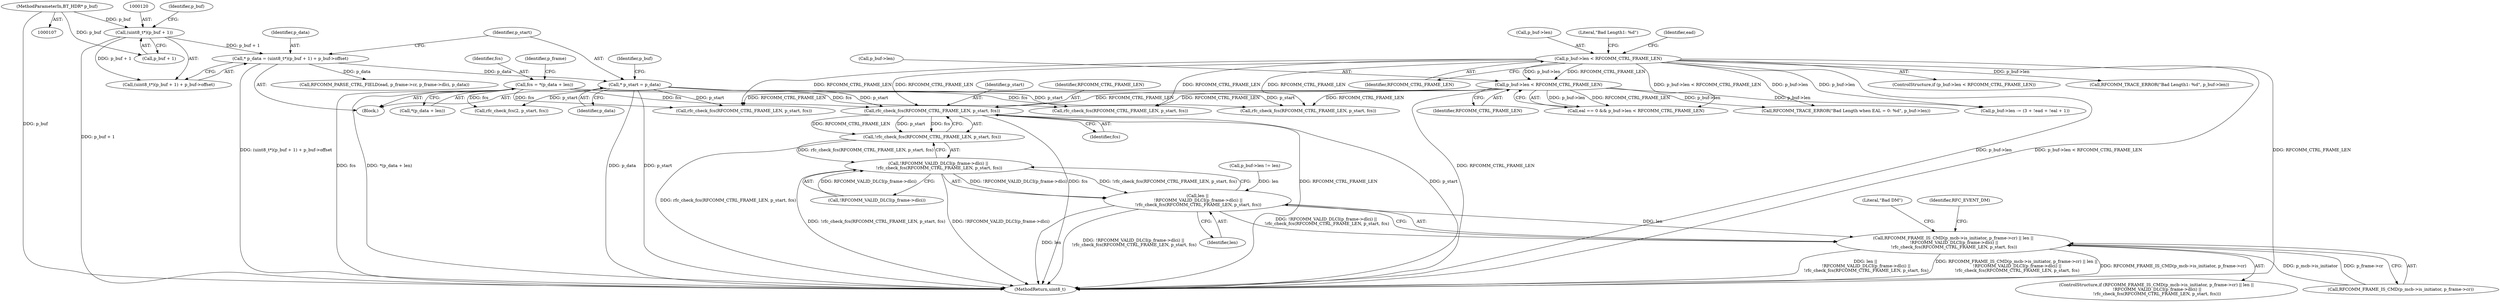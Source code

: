 digraph "0_Android_9fe27a9b445f7e911286ed31c1087ceac567736b@pointer" {
"1000406" [label="(Call,rfc_check_fcs(RFCOMM_CTRL_FRAME_LEN, p_start, fcs))"];
"1000190" [label="(Call,p_buf->len < RFCOMM_CTRL_FRAME_LEN)"];
"1000133" [label="(Call,p_buf->len < RFCOMM_CTRL_FRAME_LEN)"];
"1000128" [label="(Call,* p_start = p_data)"];
"1000116" [label="(Call,* p_data = (uint8_t*)(p_buf + 1) + p_buf->offset)"];
"1000119" [label="(Call,(uint8_t*)(p_buf + 1))"];
"1000110" [label="(MethodParameterIn,BT_HDR* p_buf)"];
"1000304" [label="(Call,fcs = *(p_data + len))"];
"1000405" [label="(Call,!rfc_check_fcs(RFCOMM_CTRL_FRAME_LEN, p_start, fcs))"];
"1000399" [label="(Call,!RFCOMM_VALID_DLCI(p_frame->dlci) ||\n !rfc_check_fcs(RFCOMM_CTRL_FRAME_LEN, p_start, fcs))"];
"1000397" [label="(Call,len ||\n !RFCOMM_VALID_DLCI(p_frame->dlci) ||\n !rfc_check_fcs(RFCOMM_CTRL_FRAME_LEN, p_start, fcs))"];
"1000389" [label="(Call,RFCOMM_FRAME_IS_CMD(p_mcb->is_initiator, p_frame->cr) || len ||\n !RFCOMM_VALID_DLCI(p_frame->dlci) ||\n !rfc_check_fcs(RFCOMM_CTRL_FRAME_LEN, p_start, fcs))"];
"1000409" [label="(Identifier,fcs)"];
"1000117" [label="(Identifier,p_data)"];
"1000119" [label="(Call,(uint8_t*)(p_buf + 1))"];
"1000140" [label="(Literal,\"Bad Length1: %d\")"];
"1000110" [label="(MethodParameterIn,BT_HDR* p_buf)"];
"1000417" [label="(Identifier,RFC_EVENT_DM)"];
"1000412" [label="(Literal,\"Bad DM\")"];
"1000408" [label="(Identifier,p_start)"];
"1000118" [label="(Call,(uint8_t*)(p_buf + 1) + p_buf->offset)"];
"1000186" [label="(Call,eal == 0 && p_buf->len < RFCOMM_CTRL_FRAME_LEN)"];
"1000405" [label="(Call,!rfc_check_fcs(RFCOMM_CTRL_FRAME_LEN, p_start, fcs))"];
"1000375" [label="(Call,rfc_check_fcs(RFCOMM_CTRL_FRAME_LEN, p_start, fcs))"];
"1000312" [label="(Identifier,p_frame)"];
"1000129" [label="(Identifier,p_start)"];
"1000135" [label="(Identifier,p_buf)"];
"1000497" [label="(MethodReturn,uint8_t)"];
"1000219" [label="(Call,p_buf->len -= (3 + !ead + !eal + 1))"];
"1000147" [label="(Identifier,ead)"];
"1000111" [label="(Block,)"];
"1000397" [label="(Call,len ||\n !RFCOMM_VALID_DLCI(p_frame->dlci) ||\n !rfc_check_fcs(RFCOMM_CTRL_FRAME_LEN, p_start, fcs))"];
"1000469" [label="(Call,rfc_check_fcs(2, p_start, fcs))"];
"1000209" [label="(Call,RFCOMM_TRACE_ERROR(\"Bad Length when EAL = 0: %d\", p_buf->len))"];
"1000406" [label="(Call,rfc_check_fcs(RFCOMM_CTRL_FRAME_LEN, p_start, fcs))"];
"1000290" [label="(Call,p_buf->len != len)"];
"1000133" [label="(Call,p_buf->len < RFCOMM_CTRL_FRAME_LEN)"];
"1000442" [label="(Call,rfc_check_fcs(RFCOMM_CTRL_FRAME_LEN, p_start, fcs))"];
"1000134" [label="(Call,p_buf->len)"];
"1000407" [label="(Identifier,RFCOMM_CTRL_FRAME_LEN)"];
"1000339" [label="(Call,rfc_check_fcs(RFCOMM_CTRL_FRAME_LEN, p_start, fcs))"];
"1000305" [label="(Identifier,fcs)"];
"1000128" [label="(Call,* p_start = p_data)"];
"1000398" [label="(Identifier,len)"];
"1000304" [label="(Call,fcs = *(p_data + len))"];
"1000132" [label="(ControlStructure,if (p_buf->len < RFCOMM_CTRL_FRAME_LEN))"];
"1000125" [label="(Identifier,p_buf)"];
"1000116" [label="(Call,* p_data = (uint8_t*)(p_buf + 1) + p_buf->offset)"];
"1000139" [label="(Call,RFCOMM_TRACE_ERROR(\"Bad Length1: %d\", p_buf->len))"];
"1000306" [label="(Call,*(p_data + len))"];
"1000137" [label="(Identifier,RFCOMM_CTRL_FRAME_LEN)"];
"1000191" [label="(Call,p_buf->len)"];
"1000390" [label="(Call,RFCOMM_FRAME_IS_CMD(p_mcb->is_initiator, p_frame->cr))"];
"1000146" [label="(Call,RFCOMM_PARSE_CTRL_FIELD(ead, p_frame->cr, p_frame->dlci, p_data))"];
"1000388" [label="(ControlStructure,if (RFCOMM_FRAME_IS_CMD(p_mcb->is_initiator, p_frame->cr) || len ||\n !RFCOMM_VALID_DLCI(p_frame->dlci) ||\n !rfc_check_fcs(RFCOMM_CTRL_FRAME_LEN, p_start, fcs)))"];
"1000130" [label="(Identifier,p_data)"];
"1000389" [label="(Call,RFCOMM_FRAME_IS_CMD(p_mcb->is_initiator, p_frame->cr) || len ||\n !RFCOMM_VALID_DLCI(p_frame->dlci) ||\n !rfc_check_fcs(RFCOMM_CTRL_FRAME_LEN, p_start, fcs))"];
"1000121" [label="(Call,p_buf + 1)"];
"1000194" [label="(Identifier,RFCOMM_CTRL_FRAME_LEN)"];
"1000190" [label="(Call,p_buf->len < RFCOMM_CTRL_FRAME_LEN)"];
"1000399" [label="(Call,!RFCOMM_VALID_DLCI(p_frame->dlci) ||\n !rfc_check_fcs(RFCOMM_CTRL_FRAME_LEN, p_start, fcs))"];
"1000400" [label="(Call,!RFCOMM_VALID_DLCI(p_frame->dlci))"];
"1000406" -> "1000405"  [label="AST: "];
"1000406" -> "1000409"  [label="CFG: "];
"1000407" -> "1000406"  [label="AST: "];
"1000408" -> "1000406"  [label="AST: "];
"1000409" -> "1000406"  [label="AST: "];
"1000405" -> "1000406"  [label="CFG: "];
"1000406" -> "1000497"  [label="DDG: fcs"];
"1000406" -> "1000497"  [label="DDG: RFCOMM_CTRL_FRAME_LEN"];
"1000406" -> "1000497"  [label="DDG: p_start"];
"1000406" -> "1000405"  [label="DDG: RFCOMM_CTRL_FRAME_LEN"];
"1000406" -> "1000405"  [label="DDG: p_start"];
"1000406" -> "1000405"  [label="DDG: fcs"];
"1000190" -> "1000406"  [label="DDG: RFCOMM_CTRL_FRAME_LEN"];
"1000133" -> "1000406"  [label="DDG: RFCOMM_CTRL_FRAME_LEN"];
"1000128" -> "1000406"  [label="DDG: p_start"];
"1000304" -> "1000406"  [label="DDG: fcs"];
"1000190" -> "1000186"  [label="AST: "];
"1000190" -> "1000194"  [label="CFG: "];
"1000191" -> "1000190"  [label="AST: "];
"1000194" -> "1000190"  [label="AST: "];
"1000186" -> "1000190"  [label="CFG: "];
"1000190" -> "1000497"  [label="DDG: RFCOMM_CTRL_FRAME_LEN"];
"1000190" -> "1000186"  [label="DDG: p_buf->len"];
"1000190" -> "1000186"  [label="DDG: RFCOMM_CTRL_FRAME_LEN"];
"1000133" -> "1000190"  [label="DDG: p_buf->len"];
"1000133" -> "1000190"  [label="DDG: RFCOMM_CTRL_FRAME_LEN"];
"1000190" -> "1000209"  [label="DDG: p_buf->len"];
"1000190" -> "1000219"  [label="DDG: p_buf->len"];
"1000190" -> "1000339"  [label="DDG: RFCOMM_CTRL_FRAME_LEN"];
"1000190" -> "1000375"  [label="DDG: RFCOMM_CTRL_FRAME_LEN"];
"1000190" -> "1000442"  [label="DDG: RFCOMM_CTRL_FRAME_LEN"];
"1000133" -> "1000132"  [label="AST: "];
"1000133" -> "1000137"  [label="CFG: "];
"1000134" -> "1000133"  [label="AST: "];
"1000137" -> "1000133"  [label="AST: "];
"1000140" -> "1000133"  [label="CFG: "];
"1000147" -> "1000133"  [label="CFG: "];
"1000133" -> "1000497"  [label="DDG: p_buf->len"];
"1000133" -> "1000497"  [label="DDG: p_buf->len < RFCOMM_CTRL_FRAME_LEN"];
"1000133" -> "1000497"  [label="DDG: RFCOMM_CTRL_FRAME_LEN"];
"1000133" -> "1000139"  [label="DDG: p_buf->len"];
"1000133" -> "1000186"  [label="DDG: p_buf->len < RFCOMM_CTRL_FRAME_LEN"];
"1000133" -> "1000209"  [label="DDG: p_buf->len"];
"1000133" -> "1000219"  [label="DDG: p_buf->len"];
"1000133" -> "1000339"  [label="DDG: RFCOMM_CTRL_FRAME_LEN"];
"1000133" -> "1000375"  [label="DDG: RFCOMM_CTRL_FRAME_LEN"];
"1000133" -> "1000442"  [label="DDG: RFCOMM_CTRL_FRAME_LEN"];
"1000128" -> "1000111"  [label="AST: "];
"1000128" -> "1000130"  [label="CFG: "];
"1000129" -> "1000128"  [label="AST: "];
"1000130" -> "1000128"  [label="AST: "];
"1000135" -> "1000128"  [label="CFG: "];
"1000128" -> "1000497"  [label="DDG: p_data"];
"1000128" -> "1000497"  [label="DDG: p_start"];
"1000116" -> "1000128"  [label="DDG: p_data"];
"1000128" -> "1000339"  [label="DDG: p_start"];
"1000128" -> "1000375"  [label="DDG: p_start"];
"1000128" -> "1000442"  [label="DDG: p_start"];
"1000128" -> "1000469"  [label="DDG: p_start"];
"1000116" -> "1000111"  [label="AST: "];
"1000116" -> "1000118"  [label="CFG: "];
"1000117" -> "1000116"  [label="AST: "];
"1000118" -> "1000116"  [label="AST: "];
"1000129" -> "1000116"  [label="CFG: "];
"1000116" -> "1000497"  [label="DDG: (uint8_t*)(p_buf + 1) + p_buf->offset"];
"1000119" -> "1000116"  [label="DDG: p_buf + 1"];
"1000116" -> "1000146"  [label="DDG: p_data"];
"1000119" -> "1000118"  [label="AST: "];
"1000119" -> "1000121"  [label="CFG: "];
"1000120" -> "1000119"  [label="AST: "];
"1000121" -> "1000119"  [label="AST: "];
"1000125" -> "1000119"  [label="CFG: "];
"1000119" -> "1000497"  [label="DDG: p_buf + 1"];
"1000119" -> "1000118"  [label="DDG: p_buf + 1"];
"1000110" -> "1000119"  [label="DDG: p_buf"];
"1000110" -> "1000107"  [label="AST: "];
"1000110" -> "1000497"  [label="DDG: p_buf"];
"1000110" -> "1000121"  [label="DDG: p_buf"];
"1000304" -> "1000111"  [label="AST: "];
"1000304" -> "1000306"  [label="CFG: "];
"1000305" -> "1000304"  [label="AST: "];
"1000306" -> "1000304"  [label="AST: "];
"1000312" -> "1000304"  [label="CFG: "];
"1000304" -> "1000497"  [label="DDG: fcs"];
"1000304" -> "1000497"  [label="DDG: *(p_data + len)"];
"1000304" -> "1000339"  [label="DDG: fcs"];
"1000304" -> "1000375"  [label="DDG: fcs"];
"1000304" -> "1000442"  [label="DDG: fcs"];
"1000304" -> "1000469"  [label="DDG: fcs"];
"1000405" -> "1000399"  [label="AST: "];
"1000399" -> "1000405"  [label="CFG: "];
"1000405" -> "1000497"  [label="DDG: rfc_check_fcs(RFCOMM_CTRL_FRAME_LEN, p_start, fcs)"];
"1000405" -> "1000399"  [label="DDG: rfc_check_fcs(RFCOMM_CTRL_FRAME_LEN, p_start, fcs)"];
"1000399" -> "1000397"  [label="AST: "];
"1000399" -> "1000400"  [label="CFG: "];
"1000400" -> "1000399"  [label="AST: "];
"1000397" -> "1000399"  [label="CFG: "];
"1000399" -> "1000497"  [label="DDG: !rfc_check_fcs(RFCOMM_CTRL_FRAME_LEN, p_start, fcs)"];
"1000399" -> "1000497"  [label="DDG: !RFCOMM_VALID_DLCI(p_frame->dlci)"];
"1000399" -> "1000397"  [label="DDG: !RFCOMM_VALID_DLCI(p_frame->dlci)"];
"1000399" -> "1000397"  [label="DDG: !rfc_check_fcs(RFCOMM_CTRL_FRAME_LEN, p_start, fcs)"];
"1000400" -> "1000399"  [label="DDG: RFCOMM_VALID_DLCI(p_frame->dlci)"];
"1000397" -> "1000389"  [label="AST: "];
"1000397" -> "1000398"  [label="CFG: "];
"1000398" -> "1000397"  [label="AST: "];
"1000389" -> "1000397"  [label="CFG: "];
"1000397" -> "1000497"  [label="DDG: len"];
"1000397" -> "1000497"  [label="DDG: !RFCOMM_VALID_DLCI(p_frame->dlci) ||\n !rfc_check_fcs(RFCOMM_CTRL_FRAME_LEN, p_start, fcs)"];
"1000397" -> "1000389"  [label="DDG: len"];
"1000397" -> "1000389"  [label="DDG: !RFCOMM_VALID_DLCI(p_frame->dlci) ||\n !rfc_check_fcs(RFCOMM_CTRL_FRAME_LEN, p_start, fcs)"];
"1000290" -> "1000397"  [label="DDG: len"];
"1000389" -> "1000388"  [label="AST: "];
"1000389" -> "1000390"  [label="CFG: "];
"1000390" -> "1000389"  [label="AST: "];
"1000412" -> "1000389"  [label="CFG: "];
"1000417" -> "1000389"  [label="CFG: "];
"1000389" -> "1000497"  [label="DDG: len ||\n !RFCOMM_VALID_DLCI(p_frame->dlci) ||\n !rfc_check_fcs(RFCOMM_CTRL_FRAME_LEN, p_start, fcs)"];
"1000389" -> "1000497"  [label="DDG: RFCOMM_FRAME_IS_CMD(p_mcb->is_initiator, p_frame->cr) || len ||\n !RFCOMM_VALID_DLCI(p_frame->dlci) ||\n !rfc_check_fcs(RFCOMM_CTRL_FRAME_LEN, p_start, fcs)"];
"1000389" -> "1000497"  [label="DDG: RFCOMM_FRAME_IS_CMD(p_mcb->is_initiator, p_frame->cr)"];
"1000390" -> "1000389"  [label="DDG: p_mcb->is_initiator"];
"1000390" -> "1000389"  [label="DDG: p_frame->cr"];
}
